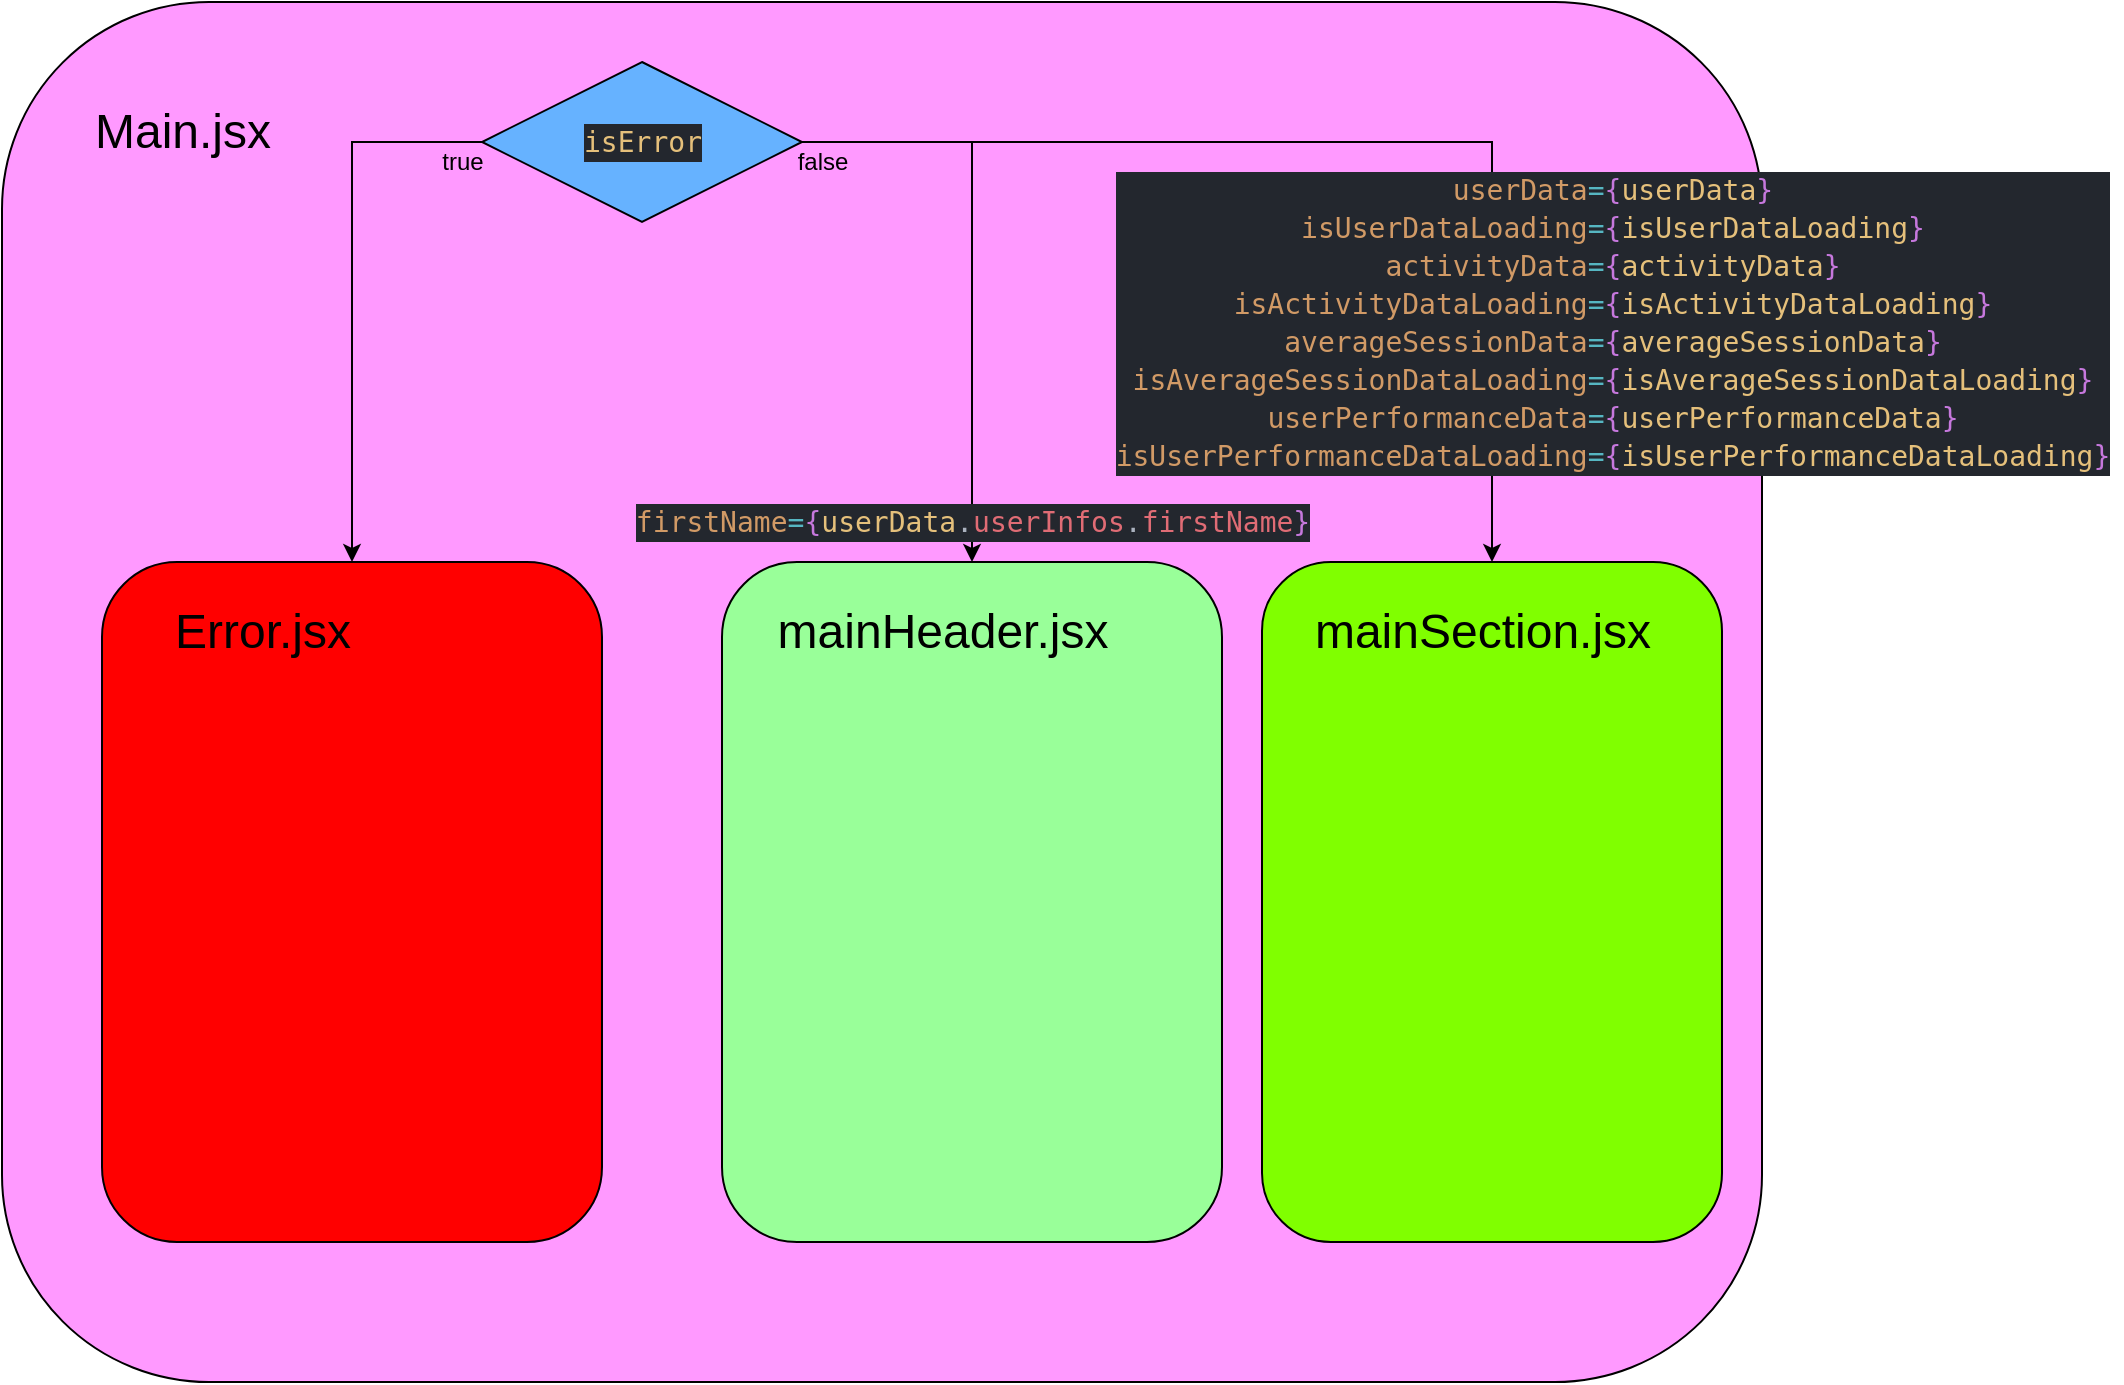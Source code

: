 <mxfile version="17.4.0" type="github">
  <diagram id="gcOafUqYc3t4vaom9Tzp" name="Page-1">
    <mxGraphModel dx="1350" dy="707" grid="1" gridSize="10" guides="1" tooltips="1" connect="1" arrows="1" fold="1" page="1" pageScale="1" pageWidth="1169" pageHeight="827" math="0" shadow="0">
      <root>
        <mxCell id="0" />
        <mxCell id="1" parent="0" />
        <mxCell id="aEwP8IYxMUIgGgLdAbBH-1" value="" style="rounded=1;whiteSpace=wrap;html=1;fontFamily=Helvetica;fontSize=24;fontColor=default;strokeColor=default;fillColor=#FF99FF;" vertex="1" parent="1">
          <mxGeometry x="100" y="10" width="880" height="690" as="geometry" />
        </mxCell>
        <mxCell id="aEwP8IYxMUIgGgLdAbBH-2" value="Main.jsx" style="text;html=1;align=center;verticalAlign=middle;resizable=0;points=[];autosize=1;strokeColor=none;fillColor=none;fontSize=24;fontFamily=Helvetica;fontColor=default;" vertex="1" parent="1">
          <mxGeometry x="140" y="60" width="100" height="30" as="geometry" />
        </mxCell>
        <mxCell id="aEwP8IYxMUIgGgLdAbBH-4" value="" style="rounded=1;whiteSpace=wrap;html=1;fillColor=#99FF99;" vertex="1" parent="1">
          <mxGeometry x="460" y="290" width="250" height="340" as="geometry" />
        </mxCell>
        <mxCell id="aEwP8IYxMUIgGgLdAbBH-5" value="mainHeader.jsx" style="text;html=1;align=center;verticalAlign=middle;resizable=0;points=[];autosize=1;strokeColor=none;fillColor=none;fontSize=24;fontFamily=Helvetica;fontColor=default;" vertex="1" parent="1">
          <mxGeometry x="480" y="310" width="180" height="30" as="geometry" />
        </mxCell>
        <mxCell id="aEwP8IYxMUIgGgLdAbBH-6" value="" style="rounded=1;whiteSpace=wrap;html=1;fillColor=#80FF00;" vertex="1" parent="1">
          <mxGeometry x="730" y="290" width="230" height="340" as="geometry" />
        </mxCell>
        <mxCell id="aEwP8IYxMUIgGgLdAbBH-7" value="mainSection.jsx" style="text;html=1;align=center;verticalAlign=middle;resizable=0;points=[];autosize=1;strokeColor=none;fillColor=none;fontSize=24;fontFamily=Helvetica;fontColor=default;" vertex="1" parent="1">
          <mxGeometry x="750" y="310" width="180" height="30" as="geometry" />
        </mxCell>
        <mxCell id="aEwP8IYxMUIgGgLdAbBH-10" value="" style="rounded=1;whiteSpace=wrap;html=1;fillColor=#FF0000;" vertex="1" parent="1">
          <mxGeometry x="150" y="290" width="250" height="340" as="geometry" />
        </mxCell>
        <mxCell id="aEwP8IYxMUIgGgLdAbBH-11" value="Error.jsx" style="text;html=1;align=center;verticalAlign=middle;resizable=0;points=[];autosize=1;strokeColor=none;fillColor=none;fontSize=24;fontFamily=Helvetica;fontColor=default;" vertex="1" parent="1">
          <mxGeometry x="180" y="310" width="100" height="30" as="geometry" />
        </mxCell>
        <mxCell id="aEwP8IYxMUIgGgLdAbBH-14" style="edgeStyle=orthogonalEdgeStyle;rounded=0;orthogonalLoop=1;jettySize=auto;html=1;exitX=1;exitY=0.5;exitDx=0;exitDy=0;entryX=0.5;entryY=0;entryDx=0;entryDy=0;" edge="1" parent="1" source="aEwP8IYxMUIgGgLdAbBH-12" target="aEwP8IYxMUIgGgLdAbBH-4">
          <mxGeometry relative="1" as="geometry" />
        </mxCell>
        <mxCell id="aEwP8IYxMUIgGgLdAbBH-15" style="edgeStyle=orthogonalEdgeStyle;rounded=0;orthogonalLoop=1;jettySize=auto;html=1;exitX=1;exitY=0.5;exitDx=0;exitDy=0;" edge="1" parent="1" source="aEwP8IYxMUIgGgLdAbBH-12" target="aEwP8IYxMUIgGgLdAbBH-6">
          <mxGeometry relative="1" as="geometry" />
        </mxCell>
        <mxCell id="aEwP8IYxMUIgGgLdAbBH-16" style="edgeStyle=orthogonalEdgeStyle;rounded=0;orthogonalLoop=1;jettySize=auto;html=1;exitX=0;exitY=0.5;exitDx=0;exitDy=0;" edge="1" parent="1" source="aEwP8IYxMUIgGgLdAbBH-12" target="aEwP8IYxMUIgGgLdAbBH-10">
          <mxGeometry relative="1" as="geometry" />
        </mxCell>
        <mxCell id="aEwP8IYxMUIgGgLdAbBH-12" value="" style="rhombus;whiteSpace=wrap;html=1;fillColor=#66B2FF;" vertex="1" parent="1">
          <mxGeometry x="340" y="40" width="160" height="80" as="geometry" />
        </mxCell>
        <mxCell id="aEwP8IYxMUIgGgLdAbBH-13" value="&lt;div style=&quot;color: rgb(171 , 178 , 191) ; background-color: rgb(35 , 39 , 46) ; font-family: &amp;#34;droid sans mono&amp;#34; , &amp;#34;monospace&amp;#34; , monospace ; font-size: 14px ; line-height: 19px&quot;&gt;&lt;span style=&quot;color: #e5c07b&quot;&gt;isError&lt;/span&gt;&lt;/div&gt;" style="text;html=1;align=center;verticalAlign=middle;resizable=0;points=[];autosize=1;strokeColor=none;fillColor=none;" vertex="1" parent="1">
          <mxGeometry x="385" y="70" width="70" height="20" as="geometry" />
        </mxCell>
        <mxCell id="aEwP8IYxMUIgGgLdAbBH-17" value="true" style="text;html=1;align=center;verticalAlign=middle;resizable=0;points=[];autosize=1;strokeColor=none;fillColor=none;" vertex="1" parent="1">
          <mxGeometry x="310" y="80" width="40" height="20" as="geometry" />
        </mxCell>
        <mxCell id="aEwP8IYxMUIgGgLdAbBH-18" value="false" style="text;html=1;align=center;verticalAlign=middle;resizable=0;points=[];autosize=1;strokeColor=none;fillColor=none;" vertex="1" parent="1">
          <mxGeometry x="490" y="80" width="40" height="20" as="geometry" />
        </mxCell>
        <mxCell id="aEwP8IYxMUIgGgLdAbBH-19" value="&lt;div style=&quot;color: rgb(171 , 178 , 191) ; background-color: rgb(35 , 39 , 46) ; font-family: &amp;#34;droid sans mono&amp;#34; , &amp;#34;monospace&amp;#34; , monospace ; font-size: 14px ; line-height: 19px&quot;&gt;&lt;span style=&quot;color: #d19a66&quot;&gt;firstName&lt;/span&gt;&lt;span style=&quot;color: #56b6c2&quot;&gt;=&lt;/span&gt;&lt;span style=&quot;color: #c678dd&quot;&gt;{&lt;/span&gt;&lt;span style=&quot;color: #e5c07b&quot;&gt;userData&lt;/span&gt;.&lt;span style=&quot;color: #e06c75&quot;&gt;userInfos&lt;/span&gt;.&lt;span style=&quot;color: #e06c75&quot;&gt;firstName&lt;/span&gt;&lt;span style=&quot;color: #c678dd&quot;&gt;}&lt;/span&gt;&lt;/div&gt;" style="text;html=1;align=center;verticalAlign=middle;resizable=0;points=[];autosize=1;strokeColor=none;fillColor=none;" vertex="1" parent="1">
          <mxGeometry x="410" y="260" width="350" height="20" as="geometry" />
        </mxCell>
        <mxCell id="aEwP8IYxMUIgGgLdAbBH-20" value="&lt;div style=&quot;color: rgb(171 , 178 , 191) ; background-color: rgb(35 , 39 , 46) ; font-family: &amp;#34;droid sans mono&amp;#34; , &amp;#34;monospace&amp;#34; , monospace ; font-size: 14px ; line-height: 19px&quot;&gt;&lt;div&gt;&lt;span style=&quot;color: #d19a66&quot;&gt;userData&lt;/span&gt;&lt;span style=&quot;color: #56b6c2&quot;&gt;=&lt;/span&gt;&lt;span style=&quot;color: #c678dd&quot;&gt;{&lt;/span&gt;&lt;span style=&quot;color: #e5c07b&quot;&gt;userData&lt;/span&gt;&lt;span style=&quot;color: #c678dd&quot;&gt;}&lt;/span&gt;&lt;/div&gt;&lt;div&gt;        &lt;span style=&quot;color: #d19a66&quot;&gt;isUserDataLoading&lt;/span&gt;&lt;span style=&quot;color: #56b6c2&quot;&gt;=&lt;/span&gt;&lt;span style=&quot;color: #c678dd&quot;&gt;{&lt;/span&gt;&lt;span style=&quot;color: #e5c07b&quot;&gt;isUserDataLoading&lt;/span&gt;&lt;span style=&quot;color: #c678dd&quot;&gt;}&lt;/span&gt;&lt;/div&gt;&lt;div&gt;        &lt;span style=&quot;color: #d19a66&quot;&gt;activityData&lt;/span&gt;&lt;span style=&quot;color: #56b6c2&quot;&gt;=&lt;/span&gt;&lt;span style=&quot;color: #c678dd&quot;&gt;{&lt;/span&gt;&lt;span style=&quot;color: #e5c07b&quot;&gt;activityData&lt;/span&gt;&lt;span style=&quot;color: #c678dd&quot;&gt;}&lt;/span&gt;&lt;/div&gt;&lt;div&gt;        &lt;span style=&quot;color: #d19a66&quot;&gt;isActivityDataLoading&lt;/span&gt;&lt;span style=&quot;color: #56b6c2&quot;&gt;=&lt;/span&gt;&lt;span style=&quot;color: #c678dd&quot;&gt;{&lt;/span&gt;&lt;span style=&quot;color: #e5c07b&quot;&gt;isActivityDataLoading&lt;/span&gt;&lt;span style=&quot;color: #c678dd&quot;&gt;}&lt;/span&gt;&lt;/div&gt;&lt;div&gt;        &lt;span style=&quot;color: #d19a66&quot;&gt;averageSessionData&lt;/span&gt;&lt;span style=&quot;color: #56b6c2&quot;&gt;=&lt;/span&gt;&lt;span style=&quot;color: #c678dd&quot;&gt;{&lt;/span&gt;&lt;span style=&quot;color: #e5c07b&quot;&gt;averageSessionData&lt;/span&gt;&lt;span style=&quot;color: #c678dd&quot;&gt;}&lt;/span&gt;&lt;/div&gt;&lt;div&gt;        &lt;span style=&quot;color: #d19a66&quot;&gt;isAverageSessionDataLoading&lt;/span&gt;&lt;span style=&quot;color: #56b6c2&quot;&gt;=&lt;/span&gt;&lt;span style=&quot;color: #c678dd&quot;&gt;{&lt;/span&gt;&lt;span style=&quot;color: #e5c07b&quot;&gt;isAverageSessionDataLoading&lt;/span&gt;&lt;span style=&quot;color: #c678dd&quot;&gt;}&lt;/span&gt;&lt;/div&gt;&lt;div&gt;        &lt;span style=&quot;color: #d19a66&quot;&gt;userPerformanceData&lt;/span&gt;&lt;span style=&quot;color: #56b6c2&quot;&gt;=&lt;/span&gt;&lt;span style=&quot;color: #c678dd&quot;&gt;{&lt;/span&gt;&lt;span style=&quot;color: #e5c07b&quot;&gt;userPerformanceData&lt;/span&gt;&lt;span style=&quot;color: #c678dd&quot;&gt;}&lt;/span&gt;&lt;/div&gt;&lt;div&gt;        &lt;span style=&quot;color: #d19a66&quot;&gt;isUserPerformanceDataLoading&lt;/span&gt;&lt;span style=&quot;color: #56b6c2&quot;&gt;=&lt;/span&gt;&lt;span style=&quot;color: #c678dd&quot;&gt;{&lt;/span&gt;&lt;span style=&quot;color: #e5c07b&quot;&gt;isUserPerformanceDataLoading&lt;/span&gt;&lt;span style=&quot;color: #c678dd&quot;&gt;}&lt;/span&gt;&lt;/div&gt;&lt;/div&gt;" style="text;html=1;align=center;verticalAlign=middle;resizable=0;points=[];autosize=1;strokeColor=none;fillColor=none;" vertex="1" parent="1">
          <mxGeometry x="650" y="90" width="510" height="160" as="geometry" />
        </mxCell>
      </root>
    </mxGraphModel>
  </diagram>
</mxfile>
